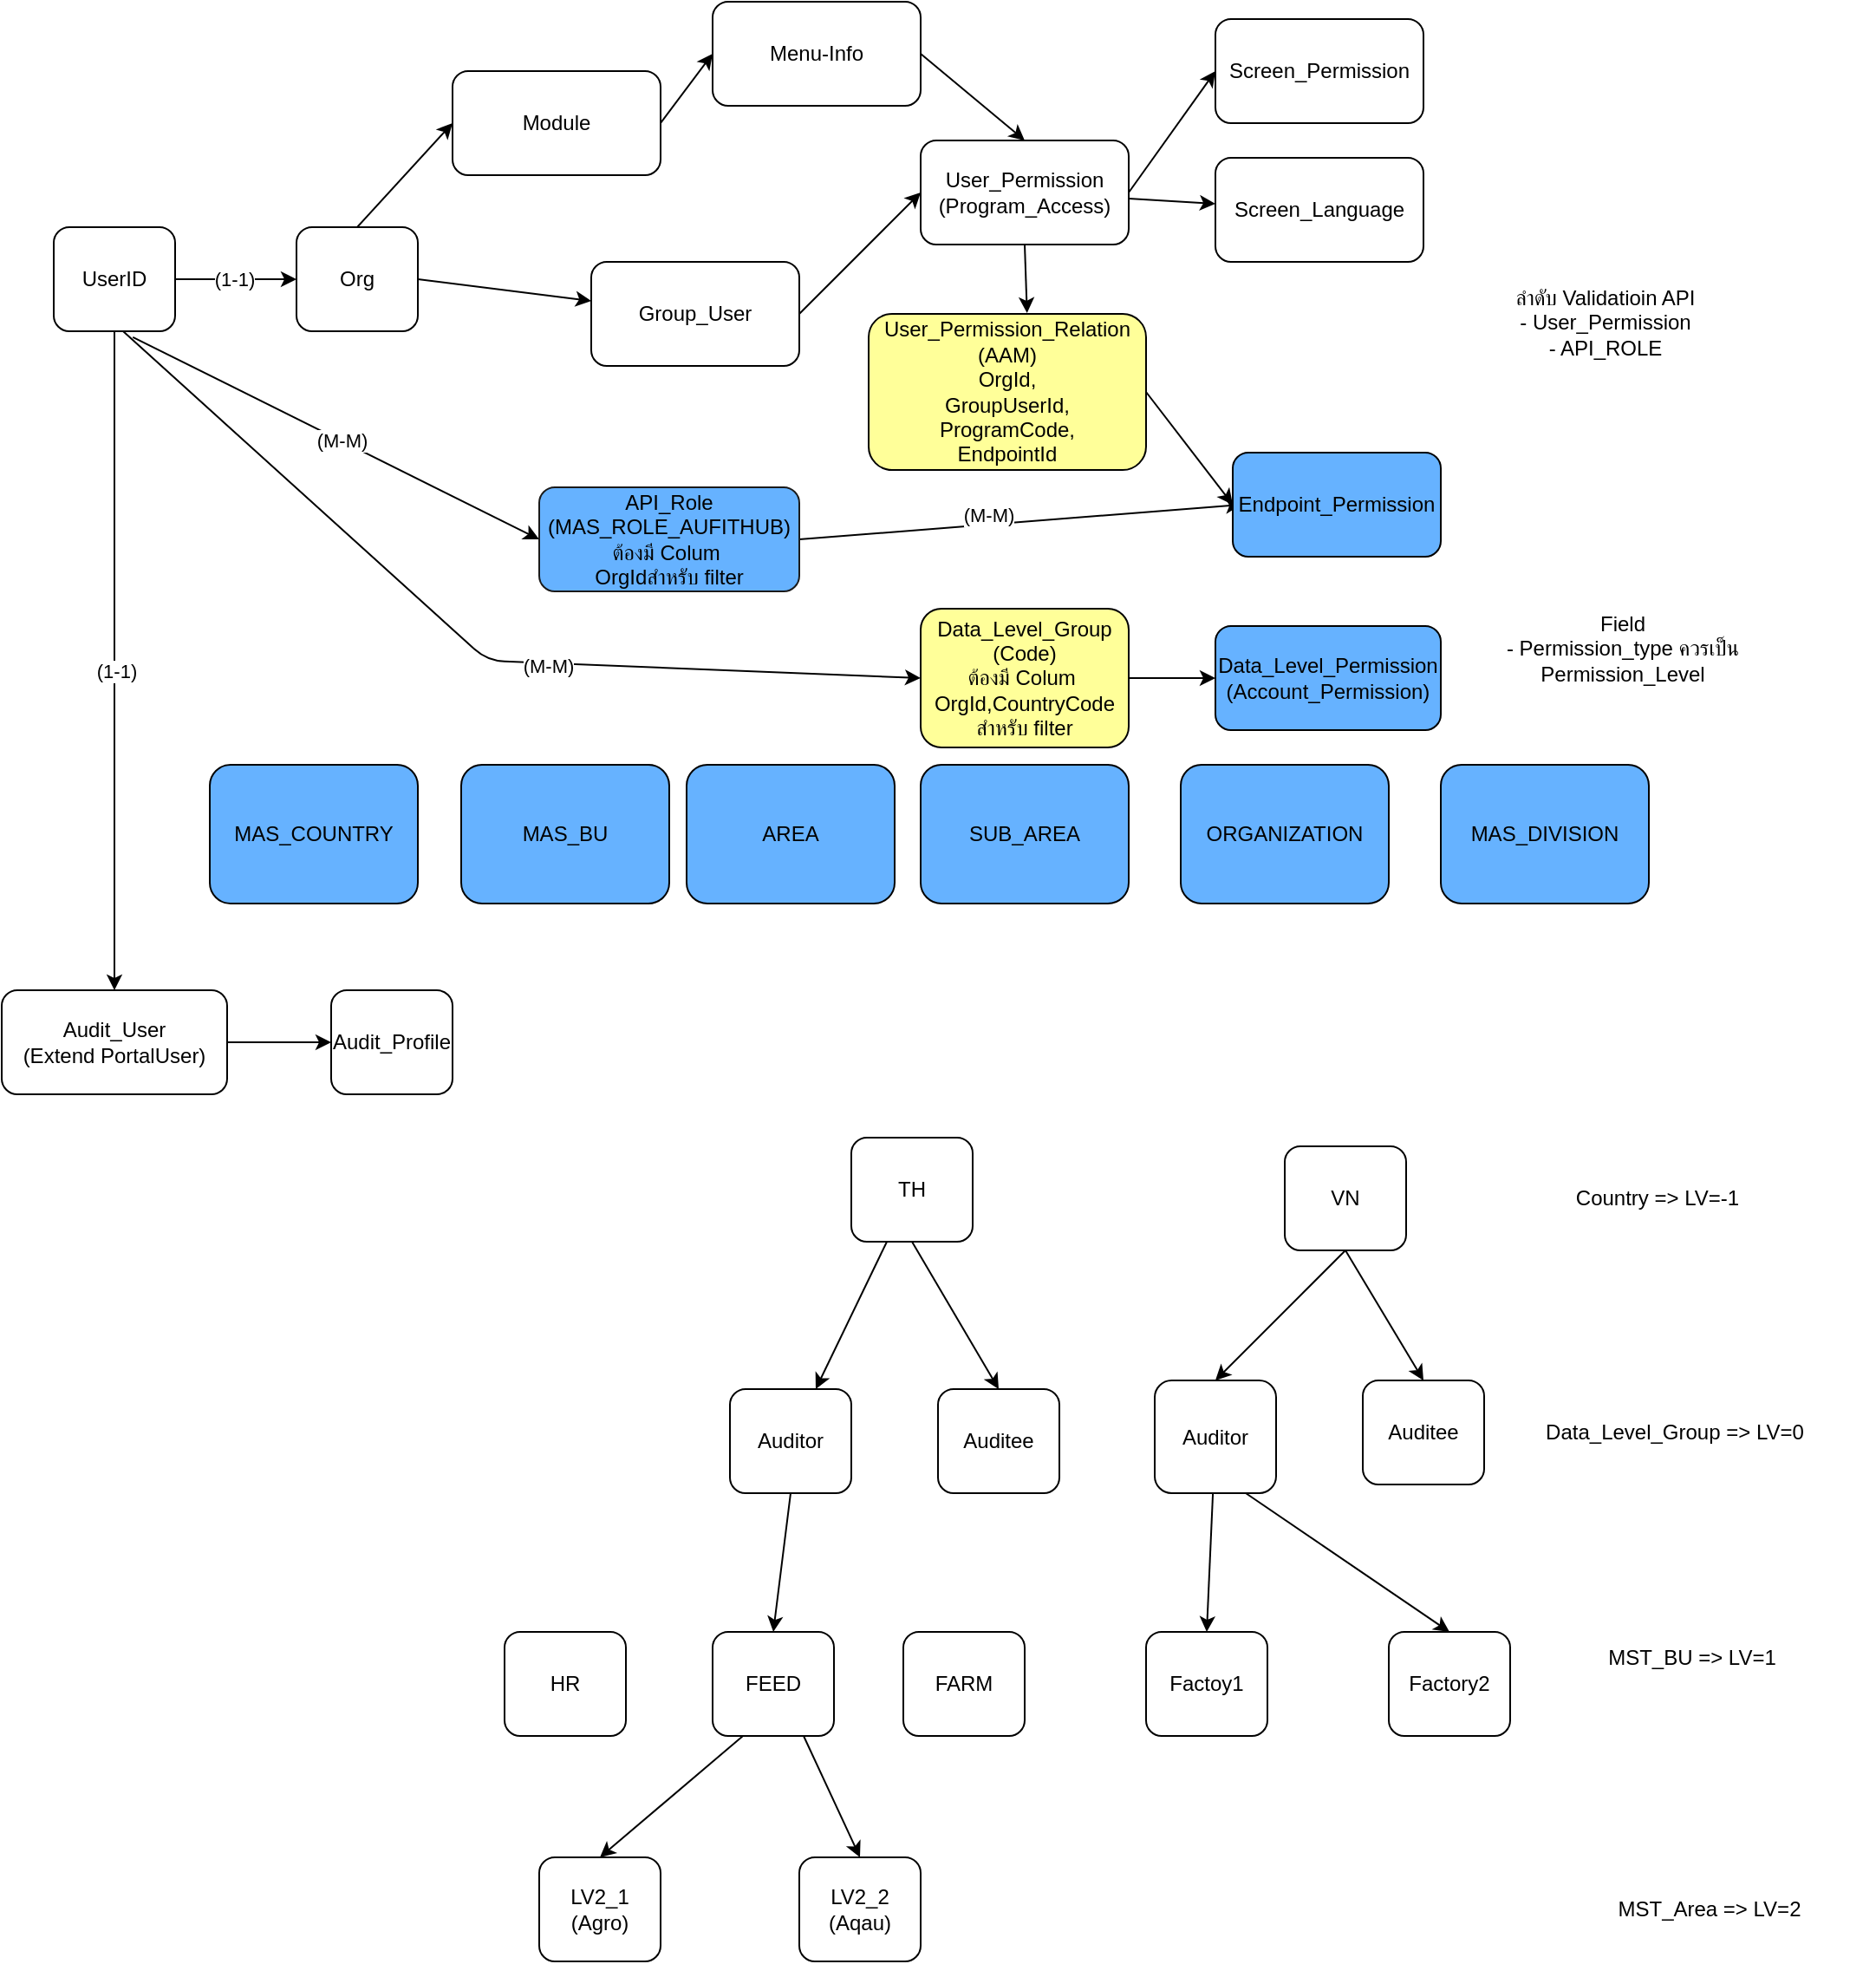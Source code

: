 <mxfile>
    <diagram id="HOpGqag9ALWOtkxDiAI3" name="Page-1">
        <mxGraphModel dx="1348" dy="732" grid="1" gridSize="10" guides="1" tooltips="1" connect="1" arrows="1" fold="1" page="1" pageScale="1" pageWidth="850" pageHeight="1100" math="0" shadow="0">
            <root>
                <mxCell id="0"/>
                <mxCell id="1" parent="0"/>
                <mxCell id="28" style="edgeStyle=none;html=1;exitX=1;exitY=0.5;exitDx=0;exitDy=0;entryX=0;entryY=0.5;entryDx=0;entryDy=0;" edge="1" parent="1" source="3" target="8">
                    <mxGeometry relative="1" as="geometry"/>
                </mxCell>
                <mxCell id="34" value="(1-1)" style="edgeLabel;html=1;align=center;verticalAlign=middle;resizable=0;points=[];" vertex="1" connectable="0" parent="28">
                    <mxGeometry x="-0.014" relative="1" as="geometry">
                        <mxPoint x="-1" as="offset"/>
                    </mxGeometry>
                </mxCell>
                <mxCell id="35" style="edgeStyle=none;html=1;entryX=0;entryY=0.5;entryDx=0;entryDy=0;" edge="1" parent="1" target="14">
                    <mxGeometry relative="1" as="geometry">
                        <mxPoint x="80" y="210" as="sourcePoint"/>
                        <Array as="points">
                            <mxPoint x="290" y="400"/>
                        </Array>
                    </mxGeometry>
                </mxCell>
                <mxCell id="40" value="(M-M)" style="edgeLabel;html=1;align=center;verticalAlign=middle;resizable=0;points=[];" vertex="1" connectable="0" parent="35">
                    <mxGeometry x="0.19" relative="1" as="geometry">
                        <mxPoint y="1" as="offset"/>
                    </mxGeometry>
                </mxCell>
                <mxCell id="38" style="edgeStyle=none;html=1;exitX=0.652;exitY=1.057;exitDx=0;exitDy=0;entryX=0;entryY=0.5;entryDx=0;entryDy=0;exitPerimeter=0;" edge="1" parent="1" source="3" target="17">
                    <mxGeometry relative="1" as="geometry"/>
                </mxCell>
                <mxCell id="39" value="(M-M)" style="edgeLabel;html=1;align=center;verticalAlign=middle;resizable=0;points=[];" vertex="1" connectable="0" parent="38">
                    <mxGeometry x="0.025" relative="1" as="geometry">
                        <mxPoint as="offset"/>
                    </mxGeometry>
                </mxCell>
                <mxCell id="42" style="edgeStyle=none;html=1;exitX=0.5;exitY=1;exitDx=0;exitDy=0;entryX=0.5;entryY=0;entryDx=0;entryDy=0;" edge="1" parent="1" source="3" target="41">
                    <mxGeometry relative="1" as="geometry"/>
                </mxCell>
                <mxCell id="43" value="(1-1)" style="edgeLabel;html=1;align=center;verticalAlign=middle;resizable=0;points=[];" vertex="1" connectable="0" parent="42">
                    <mxGeometry x="0.029" y="1" relative="1" as="geometry">
                        <mxPoint as="offset"/>
                    </mxGeometry>
                </mxCell>
                <mxCell id="3" value="UserID" style="rounded=1;whiteSpace=wrap;html=1;" vertex="1" parent="1">
                    <mxGeometry x="40" y="150" width="70" height="60" as="geometry"/>
                </mxCell>
                <mxCell id="27" style="edgeStyle=none;html=1;exitX=1;exitY=0.5;exitDx=0;exitDy=0;" edge="1" parent="1" source="8" target="12">
                    <mxGeometry relative="1" as="geometry"/>
                </mxCell>
                <mxCell id="29" style="edgeStyle=none;html=1;exitX=0.5;exitY=0;exitDx=0;exitDy=0;entryX=0;entryY=0.5;entryDx=0;entryDy=0;" edge="1" parent="1" source="8" target="11">
                    <mxGeometry relative="1" as="geometry"/>
                </mxCell>
                <mxCell id="8" value="Org" style="rounded=1;whiteSpace=wrap;html=1;" vertex="1" parent="1">
                    <mxGeometry x="180" y="150" width="70" height="60" as="geometry"/>
                </mxCell>
                <mxCell id="31" style="edgeStyle=none;html=1;exitX=1;exitY=0.5;exitDx=0;exitDy=0;entryX=0;entryY=0.5;entryDx=0;entryDy=0;" edge="1" parent="1" source="11" target="30">
                    <mxGeometry relative="1" as="geometry"/>
                </mxCell>
                <mxCell id="11" value="Module" style="rounded=1;whiteSpace=wrap;html=1;" vertex="1" parent="1">
                    <mxGeometry x="270" y="60" width="120" height="60" as="geometry"/>
                </mxCell>
                <mxCell id="24" style="edgeStyle=none;html=1;exitX=1;exitY=0.5;exitDx=0;exitDy=0;entryX=0;entryY=0.5;entryDx=0;entryDy=0;" edge="1" parent="1" source="12" target="13">
                    <mxGeometry relative="1" as="geometry"/>
                </mxCell>
                <mxCell id="12" value="Group_User" style="rounded=1;whiteSpace=wrap;html=1;" vertex="1" parent="1">
                    <mxGeometry x="350" y="170" width="120" height="60" as="geometry"/>
                </mxCell>
                <mxCell id="21" value="" style="edgeStyle=none;html=1;" edge="1" parent="1" source="13" target="20">
                    <mxGeometry relative="1" as="geometry"/>
                </mxCell>
                <mxCell id="22" style="edgeStyle=none;html=1;exitX=1;exitY=0.5;exitDx=0;exitDy=0;entryX=0;entryY=0.5;entryDx=0;entryDy=0;" edge="1" parent="1" source="75" target="18">
                    <mxGeometry relative="1" as="geometry"/>
                </mxCell>
                <mxCell id="33" style="edgeStyle=none;html=1;exitX=1;exitY=0.5;exitDx=0;exitDy=0;entryX=0;entryY=0.5;entryDx=0;entryDy=0;" edge="1" parent="1" source="13" target="16">
                    <mxGeometry relative="1" as="geometry"/>
                </mxCell>
                <mxCell id="13" value="User_Permission&lt;br&gt;(Program_Access)" style="rounded=1;whiteSpace=wrap;html=1;" vertex="1" parent="1">
                    <mxGeometry x="540" y="100" width="120" height="60" as="geometry"/>
                </mxCell>
                <mxCell id="36" style="edgeStyle=none;html=1;exitX=1;exitY=0.5;exitDx=0;exitDy=0;entryX=0;entryY=0.5;entryDx=0;entryDy=0;" edge="1" parent="1" source="14" target="15">
                    <mxGeometry relative="1" as="geometry"/>
                </mxCell>
                <mxCell id="14" value="Data_Level_Group&lt;br&gt;(Code)&lt;br&gt;&lt;div&gt;ต้องมี Colum&amp;nbsp;&lt;/div&gt;&lt;div&gt;OrgId,CountryCode&lt;br&gt;สำหรับ filter&lt;/div&gt;" style="rounded=1;whiteSpace=wrap;html=1;fontStyle=0;fillColor=#FFFF99;" vertex="1" parent="1">
                    <mxGeometry x="540" y="370" width="120" height="80" as="geometry"/>
                </mxCell>
                <mxCell id="15" value="Data_Level_Permission&lt;br&gt;(Account_Permission)" style="rounded=1;whiteSpace=wrap;html=1;fillColor=#66B2FF;" vertex="1" parent="1">
                    <mxGeometry x="710" y="380" width="130" height="60" as="geometry"/>
                </mxCell>
                <mxCell id="16" value="Screen_Permission" style="rounded=1;whiteSpace=wrap;html=1;" vertex="1" parent="1">
                    <mxGeometry x="710" y="30" width="120" height="60" as="geometry"/>
                </mxCell>
                <mxCell id="23" style="edgeStyle=none;html=1;exitX=1;exitY=0.5;exitDx=0;exitDy=0;entryX=0.042;entryY=0.5;entryDx=0;entryDy=0;entryPerimeter=0;" edge="1" parent="1" source="17" target="18">
                    <mxGeometry relative="1" as="geometry">
                        <mxPoint x="720" y="260.391" as="targetPoint"/>
                    </mxGeometry>
                </mxCell>
                <mxCell id="37" value="(M-M)" style="edgeLabel;html=1;align=center;verticalAlign=middle;resizable=0;points=[];" vertex="1" connectable="0" parent="23">
                    <mxGeometry x="-0.143" y="6" relative="1" as="geometry">
                        <mxPoint as="offset"/>
                    </mxGeometry>
                </mxCell>
                <mxCell id="17" value="API_Role&lt;br&gt;(MAS_ROLE_AUFITHUB)&lt;div&gt;ต้องมี Colum&amp;nbsp;&lt;/div&gt;&lt;div&gt;OrgIdสำหรับ filter&lt;/div&gt;" style="rounded=1;whiteSpace=wrap;html=1;strokeColor=#1A1A1A;fillColor=#66B2FF;" vertex="1" parent="1">
                    <mxGeometry x="320" y="300" width="150" height="60" as="geometry"/>
                </mxCell>
                <mxCell id="18" value="Endpoint_Permission" style="rounded=1;whiteSpace=wrap;html=1;fillColor=#66B2FF;" vertex="1" parent="1">
                    <mxGeometry x="720" y="280" width="120" height="60" as="geometry"/>
                </mxCell>
                <mxCell id="19" value="ลำดับ Validatioin API&lt;br&gt;- User_Permission&lt;br&gt;- API_ROLE" style="text;html=1;align=center;verticalAlign=middle;whiteSpace=wrap;rounded=0;" vertex="1" parent="1">
                    <mxGeometry x="840" y="180" width="190" height="50" as="geometry"/>
                </mxCell>
                <mxCell id="20" value="Screen_Language" style="rounded=1;whiteSpace=wrap;html=1;" vertex="1" parent="1">
                    <mxGeometry x="710" y="110" width="120" height="60" as="geometry"/>
                </mxCell>
                <mxCell id="32" style="edgeStyle=none;html=1;exitX=1;exitY=0.5;exitDx=0;exitDy=0;entryX=0.5;entryY=0;entryDx=0;entryDy=0;" edge="1" parent="1" source="30" target="13">
                    <mxGeometry relative="1" as="geometry"/>
                </mxCell>
                <mxCell id="30" value="Menu-Info" style="rounded=1;whiteSpace=wrap;html=1;" vertex="1" parent="1">
                    <mxGeometry x="420" y="20" width="120" height="60" as="geometry"/>
                </mxCell>
                <mxCell id="45" style="edgeStyle=none;html=1;exitX=1;exitY=0.5;exitDx=0;exitDy=0;entryX=0;entryY=0.5;entryDx=0;entryDy=0;" edge="1" parent="1" source="41" target="44">
                    <mxGeometry relative="1" as="geometry"/>
                </mxCell>
                <mxCell id="41" value="Audit_User&lt;div&gt;(Extend PortalUser)&lt;/div&gt;" style="rounded=1;whiteSpace=wrap;html=1;" vertex="1" parent="1">
                    <mxGeometry x="10" y="590" width="130" height="60" as="geometry"/>
                </mxCell>
                <mxCell id="44" value="Audit_Profile" style="rounded=1;whiteSpace=wrap;html=1;" vertex="1" parent="1">
                    <mxGeometry x="200" y="590" width="70" height="60" as="geometry"/>
                </mxCell>
                <mxCell id="46" value="Field&lt;br&gt;- Permission_type ควรเป็น Permission_Level&lt;div&gt;&lt;br/&gt;&lt;/div&gt;" style="text;html=1;align=center;verticalAlign=middle;whiteSpace=wrap;rounded=0;" vertex="1" parent="1">
                    <mxGeometry x="850" y="375" width="190" height="50" as="geometry"/>
                </mxCell>
                <mxCell id="51" value="" style="edgeStyle=none;html=1;" edge="1" parent="1" source="47" target="50">
                    <mxGeometry relative="1" as="geometry"/>
                </mxCell>
                <mxCell id="54" style="edgeStyle=none;html=1;exitX=0.5;exitY=1;exitDx=0;exitDy=0;entryX=0.5;entryY=0;entryDx=0;entryDy=0;" edge="1" parent="1" source="47" target="53">
                    <mxGeometry relative="1" as="geometry"/>
                </mxCell>
                <mxCell id="47" value="TH" style="rounded=1;whiteSpace=wrap;html=1;" vertex="1" parent="1">
                    <mxGeometry x="500" y="675" width="70" height="60" as="geometry"/>
                </mxCell>
                <mxCell id="57" style="edgeStyle=none;html=1;exitX=0.5;exitY=1;exitDx=0;exitDy=0;entryX=0.5;entryY=0;entryDx=0;entryDy=0;" edge="1" parent="1" source="48" target="55">
                    <mxGeometry relative="1" as="geometry"/>
                </mxCell>
                <mxCell id="58" style="edgeStyle=none;html=1;exitX=0.5;exitY=1;exitDx=0;exitDy=0;entryX=0.5;entryY=0;entryDx=0;entryDy=0;" edge="1" parent="1" source="48" target="56">
                    <mxGeometry relative="1" as="geometry"/>
                </mxCell>
                <mxCell id="48" value="VN" style="rounded=1;whiteSpace=wrap;html=1;" vertex="1" parent="1">
                    <mxGeometry x="750" y="680" width="70" height="60" as="geometry"/>
                </mxCell>
                <mxCell id="49" value="Country =&amp;gt; LV=-1" style="text;html=1;align=center;verticalAlign=middle;whiteSpace=wrap;rounded=0;" vertex="1" parent="1">
                    <mxGeometry x="870" y="685" width="190" height="50" as="geometry"/>
                </mxCell>
                <mxCell id="72" style="edgeStyle=none;html=1;exitX=0.5;exitY=1;exitDx=0;exitDy=0;entryX=0.5;entryY=0;entryDx=0;entryDy=0;" edge="1" parent="1" source="50" target="61">
                    <mxGeometry relative="1" as="geometry"/>
                </mxCell>
                <mxCell id="50" value="Auditor" style="rounded=1;whiteSpace=wrap;html=1;" vertex="1" parent="1">
                    <mxGeometry x="430" y="820" width="70" height="60" as="geometry"/>
                </mxCell>
                <mxCell id="52" value="Data_Level_Group =&amp;gt; LV=0" style="text;html=1;align=center;verticalAlign=middle;whiteSpace=wrap;rounded=0;" vertex="1" parent="1">
                    <mxGeometry x="880" y="820" width="190" height="50" as="geometry"/>
                </mxCell>
                <mxCell id="53" value="Auditee" style="rounded=1;whiteSpace=wrap;html=1;" vertex="1" parent="1">
                    <mxGeometry x="550" y="820" width="70" height="60" as="geometry"/>
                </mxCell>
                <mxCell id="73" style="edgeStyle=none;html=1;entryX=0.5;entryY=0;entryDx=0;entryDy=0;" edge="1" parent="1" source="55" target="70">
                    <mxGeometry relative="1" as="geometry"/>
                </mxCell>
                <mxCell id="74" style="edgeStyle=none;html=1;exitX=0.75;exitY=1;exitDx=0;exitDy=0;entryX=0.5;entryY=0;entryDx=0;entryDy=0;" edge="1" parent="1" source="55" target="71">
                    <mxGeometry relative="1" as="geometry"/>
                </mxCell>
                <mxCell id="55" value="Auditor" style="rounded=1;whiteSpace=wrap;html=1;" vertex="1" parent="1">
                    <mxGeometry x="675" y="815" width="70" height="65" as="geometry"/>
                </mxCell>
                <mxCell id="56" value="Auditee" style="rounded=1;whiteSpace=wrap;html=1;" vertex="1" parent="1">
                    <mxGeometry x="795" y="815" width="70" height="60" as="geometry"/>
                </mxCell>
                <mxCell id="59" value="MST_BU =&amp;gt; LV=1" style="text;html=1;align=center;verticalAlign=middle;whiteSpace=wrap;rounded=0;" vertex="1" parent="1">
                    <mxGeometry x="890" y="950" width="190" height="50" as="geometry"/>
                </mxCell>
                <mxCell id="60" value="HR" style="rounded=1;whiteSpace=wrap;html=1;" vertex="1" parent="1">
                    <mxGeometry x="300" y="960" width="70" height="60" as="geometry"/>
                </mxCell>
                <mxCell id="67" style="edgeStyle=none;html=1;exitX=0.25;exitY=1;exitDx=0;exitDy=0;entryX=0.5;entryY=0;entryDx=0;entryDy=0;" edge="1" parent="1" source="61" target="63">
                    <mxGeometry relative="1" as="geometry"/>
                </mxCell>
                <mxCell id="68" style="edgeStyle=none;html=1;exitX=0.75;exitY=1;exitDx=0;exitDy=0;entryX=0.5;entryY=0;entryDx=0;entryDy=0;" edge="1" parent="1" source="61" target="64">
                    <mxGeometry relative="1" as="geometry"/>
                </mxCell>
                <mxCell id="61" value="FEED&lt;span style=&quot;font-family: monospace; font-size: 0px; text-align: start; text-wrap-mode: nowrap;&quot;&gt;%3CmxGraphModel%3E%3Croot%3E%3CmxCell%20id%3D%220%22%2F%3E%3CmxCell%20id%3D%221%22%20parent%3D%220%22%2F%3E%3CmxCell%20id%3D%222%22%20value%3D%22Auditor%22%20style%3D%22rounded%3D1%3BwhiteSpace%3Dwrap%3Bhtml%3D1%3B%22%20vertex%3D%221%22%20parent%3D%221%22%3E%3CmxGeometry%20x%3D%22300%22%20y%3D%22960%22%20width%3D%2270%22%20height%3D%2260%22%20as%3D%22geometry%22%2F%3E%3C%2FmxCell%3E%3C%2Froot%3E%3C%2FmxGraphModel%3E&lt;/span&gt;" style="rounded=1;whiteSpace=wrap;html=1;" vertex="1" parent="1">
                    <mxGeometry x="420" y="960" width="70" height="60" as="geometry"/>
                </mxCell>
                <mxCell id="62" value="FARM" style="rounded=1;whiteSpace=wrap;html=1;" vertex="1" parent="1">
                    <mxGeometry x="530" y="960" width="70" height="60" as="geometry"/>
                </mxCell>
                <mxCell id="63" value="LV2_1&lt;br&gt;(Agro)" style="rounded=1;whiteSpace=wrap;html=1;" vertex="1" parent="1">
                    <mxGeometry x="320" y="1090" width="70" height="60" as="geometry"/>
                </mxCell>
                <mxCell id="64" value="LV2_2&lt;br&gt;(Aqau)" style="rounded=1;whiteSpace=wrap;html=1;" vertex="1" parent="1">
                    <mxGeometry x="470" y="1090" width="70" height="60" as="geometry"/>
                </mxCell>
                <mxCell id="65" value="MST_Area =&amp;gt; LV=2" style="text;html=1;align=center;verticalAlign=middle;whiteSpace=wrap;rounded=0;" vertex="1" parent="1">
                    <mxGeometry x="900" y="1095" width="190" height="50" as="geometry"/>
                </mxCell>
                <mxCell id="70" value="Factoy1" style="rounded=1;whiteSpace=wrap;html=1;" vertex="1" parent="1">
                    <mxGeometry x="670" y="960" width="70" height="60" as="geometry"/>
                </mxCell>
                <mxCell id="71" value="Factory2" style="rounded=1;whiteSpace=wrap;html=1;" vertex="1" parent="1">
                    <mxGeometry x="810" y="960" width="70" height="60" as="geometry"/>
                </mxCell>
                <mxCell id="75" value="User_Permission_Relation&lt;br&gt;(AAM)&lt;div&gt;OrgId,&lt;br&gt;GroupUserId,&lt;br&gt;ProgramCode,&lt;br&gt;EndpointId&lt;/div&gt;" style="rounded=1;whiteSpace=wrap;html=1;fillColor=#FFFF99;" vertex="1" parent="1">
                    <mxGeometry x="510" y="200" width="160" height="90" as="geometry"/>
                </mxCell>
                <mxCell id="76" style="edgeStyle=none;html=1;exitX=0.5;exitY=1;exitDx=0;exitDy=0;entryX=0.571;entryY=-0.006;entryDx=0;entryDy=0;entryPerimeter=0;" edge="1" parent="1" source="13" target="75">
                    <mxGeometry relative="1" as="geometry"/>
                </mxCell>
                <mxCell id="78" value="MAS_COUNTRY" style="rounded=1;whiteSpace=wrap;html=1;fontStyle=0;fillColor=#66B2FF;" vertex="1" parent="1">
                    <mxGeometry x="130" y="460" width="120" height="80" as="geometry"/>
                </mxCell>
                <mxCell id="79" value="MAS_BU" style="rounded=1;whiteSpace=wrap;html=1;fontStyle=0;fillColor=#66B2FF;" vertex="1" parent="1">
                    <mxGeometry x="275" y="460" width="120" height="80" as="geometry"/>
                </mxCell>
                <mxCell id="80" value="ORGANIZATION" style="rounded=1;whiteSpace=wrap;html=1;fontStyle=0;fillColor=#66B2FF;" vertex="1" parent="1">
                    <mxGeometry x="690" y="460" width="120" height="80" as="geometry"/>
                </mxCell>
                <mxCell id="81" value="MAS_DIVISION" style="rounded=1;whiteSpace=wrap;html=1;fontStyle=0;fillColor=#66B2FF;" vertex="1" parent="1">
                    <mxGeometry x="840" y="460" width="120" height="80" as="geometry"/>
                </mxCell>
                <mxCell id="82" value="AREA" style="rounded=1;whiteSpace=wrap;html=1;fontStyle=0;fillColor=#66B2FF;" vertex="1" parent="1">
                    <mxGeometry x="405" y="460" width="120" height="80" as="geometry"/>
                </mxCell>
                <mxCell id="83" value="SUB_AREA" style="rounded=1;whiteSpace=wrap;html=1;fontStyle=0;fillColor=#66B2FF;" vertex="1" parent="1">
                    <mxGeometry x="540" y="460" width="120" height="80" as="geometry"/>
                </mxCell>
            </root>
        </mxGraphModel>
    </diagram>
</mxfile>